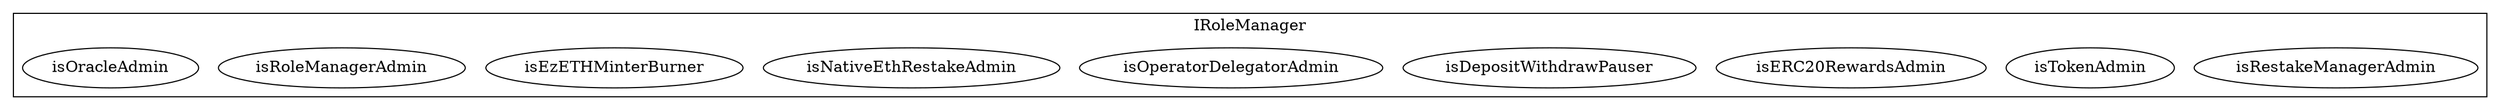strict digraph {
subgraph cluster_4680_IRoleManager {
label = "IRoleManager"
"4680_isRestakeManagerAdmin" [label="isRestakeManagerAdmin"]
"4680_isTokenAdmin" [label="isTokenAdmin"]
"4680_isERC20RewardsAdmin" [label="isERC20RewardsAdmin"]
"4680_isDepositWithdrawPauser" [label="isDepositWithdrawPauser"]
"4680_isOperatorDelegatorAdmin" [label="isOperatorDelegatorAdmin"]
"4680_isNativeEthRestakeAdmin" [label="isNativeEthRestakeAdmin"]
"4680_isEzETHMinterBurner" [label="isEzETHMinterBurner"]
"4680_isRoleManagerAdmin" [label="isRoleManagerAdmin"]
"4680_isOracleAdmin" [label="isOracleAdmin"]
}subgraph cluster_solidity {
label = "[Solidity]"
}
}